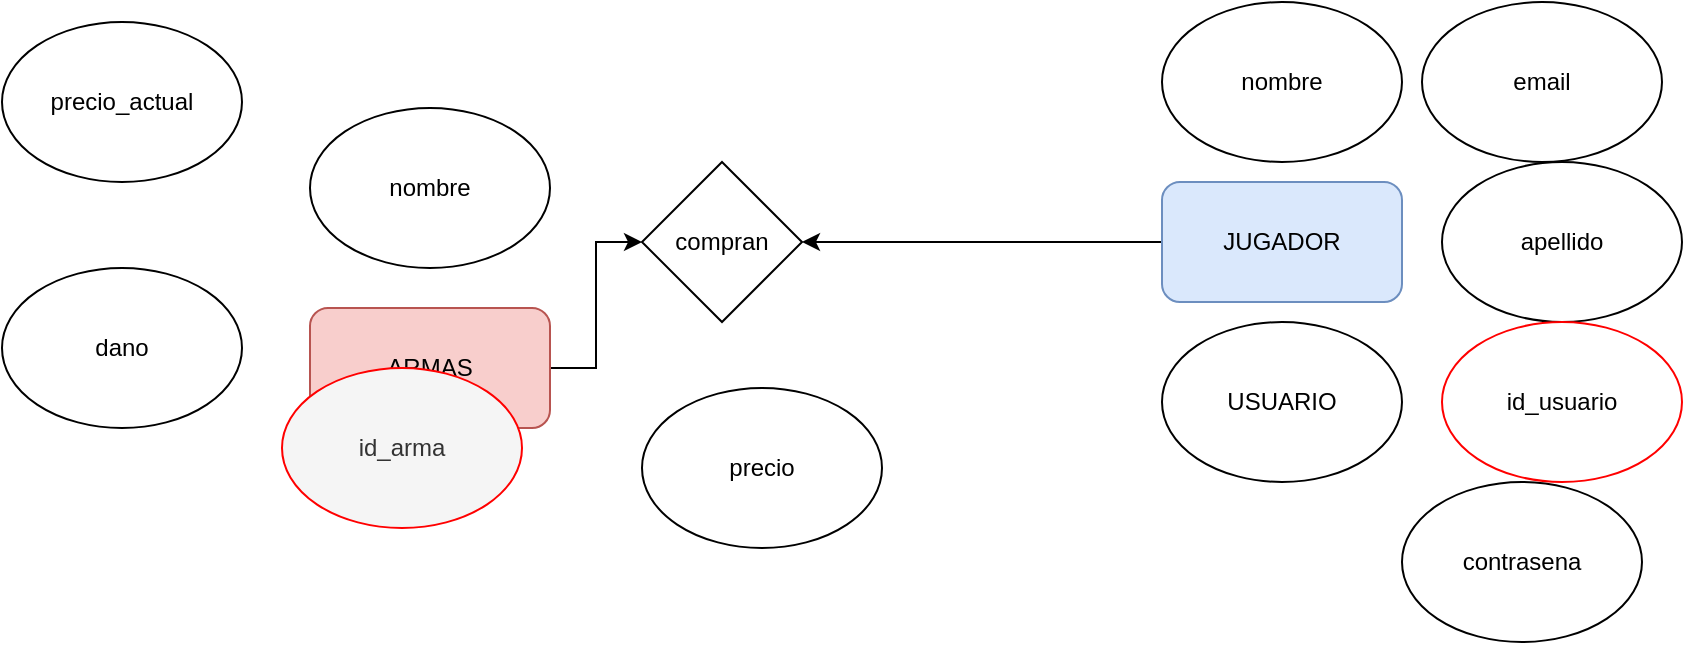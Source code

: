 <mxfile version="20.3.0" type="github">
  <diagram id="dfHTsbwiNK_aHqwab_OH" name="Página-1">
    <mxGraphModel dx="1137" dy="583" grid="1" gridSize="10" guides="1" tooltips="1" connect="1" arrows="1" fold="1" page="1" pageScale="1" pageWidth="827" pageHeight="1169" math="0" shadow="0">
      <root>
        <mxCell id="0" />
        <mxCell id="1" parent="0" />
        <mxCell id="GeFRvRv4xOy4_e1oaPGj-14" value="" style="edgeStyle=orthogonalEdgeStyle;rounded=0;orthogonalLoop=1;jettySize=auto;html=1;" edge="1" parent="1" source="GeFRvRv4xOy4_e1oaPGj-1" target="GeFRvRv4xOy4_e1oaPGj-11">
          <mxGeometry relative="1" as="geometry" />
        </mxCell>
        <mxCell id="GeFRvRv4xOy4_e1oaPGj-1" value="JUGADOR" style="rounded=1;whiteSpace=wrap;html=1;fillColor=#dae8fc;strokeColor=#6c8ebf;" vertex="1" parent="1">
          <mxGeometry x="840" y="247" width="120" height="60" as="geometry" />
        </mxCell>
        <mxCell id="GeFRvRv4xOy4_e1oaPGj-15" value="" style="edgeStyle=orthogonalEdgeStyle;rounded=0;orthogonalLoop=1;jettySize=auto;html=1;" edge="1" parent="1" source="GeFRvRv4xOy4_e1oaPGj-2" target="GeFRvRv4xOy4_e1oaPGj-11">
          <mxGeometry relative="1" as="geometry" />
        </mxCell>
        <mxCell id="GeFRvRv4xOy4_e1oaPGj-2" value="ARMAS" style="rounded=1;whiteSpace=wrap;html=1;fillColor=#f8cecc;strokeColor=#b85450;" vertex="1" parent="1">
          <mxGeometry x="414" y="310" width="120" height="60" as="geometry" />
        </mxCell>
        <mxCell id="GeFRvRv4xOy4_e1oaPGj-3" value="contrasena" style="ellipse;whiteSpace=wrap;html=1;" vertex="1" parent="1">
          <mxGeometry x="960" y="397" width="120" height="80" as="geometry" />
        </mxCell>
        <mxCell id="GeFRvRv4xOy4_e1oaPGj-4" value="email" style="ellipse;whiteSpace=wrap;html=1;" vertex="1" parent="1">
          <mxGeometry x="970" y="157" width="120" height="80" as="geometry" />
        </mxCell>
        <mxCell id="GeFRvRv4xOy4_e1oaPGj-5" value="nombre" style="ellipse;whiteSpace=wrap;html=1;" vertex="1" parent="1">
          <mxGeometry x="840" y="157" width="120" height="80" as="geometry" />
        </mxCell>
        <mxCell id="GeFRvRv4xOy4_e1oaPGj-6" value="apellido" style="ellipse;whiteSpace=wrap;html=1;" vertex="1" parent="1">
          <mxGeometry x="980" y="237" width="120" height="80" as="geometry" />
        </mxCell>
        <mxCell id="GeFRvRv4xOy4_e1oaPGj-7" value="USUARIO" style="ellipse;whiteSpace=wrap;html=1;" vertex="1" parent="1">
          <mxGeometry x="840" y="317" width="120" height="80" as="geometry" />
        </mxCell>
        <mxCell id="GeFRvRv4xOy4_e1oaPGj-8" value="nombre" style="ellipse;whiteSpace=wrap;html=1;" vertex="1" parent="1">
          <mxGeometry x="414" y="210" width="120" height="80" as="geometry" />
        </mxCell>
        <mxCell id="GeFRvRv4xOy4_e1oaPGj-10" value="dano" style="ellipse;whiteSpace=wrap;html=1;" vertex="1" parent="1">
          <mxGeometry x="260" y="290" width="120" height="80" as="geometry" />
        </mxCell>
        <mxCell id="GeFRvRv4xOy4_e1oaPGj-11" value="compran" style="rhombus;whiteSpace=wrap;html=1;" vertex="1" parent="1">
          <mxGeometry x="580" y="237" width="80" height="80" as="geometry" />
        </mxCell>
        <mxCell id="GeFRvRv4xOy4_e1oaPGj-16" value="id_usuario" style="ellipse;whiteSpace=wrap;html=1;strokeColor=#FF0000;" vertex="1" parent="1">
          <mxGeometry x="980" y="317" width="120" height="80" as="geometry" />
        </mxCell>
        <mxCell id="GeFRvRv4xOy4_e1oaPGj-17" value="id_arma" style="ellipse;whiteSpace=wrap;html=1;fillColor=#f5f5f5;fontColor=#333333;strokeColor=#FF0000;" vertex="1" parent="1">
          <mxGeometry x="400" y="340" width="120" height="80" as="geometry" />
        </mxCell>
        <mxCell id="GeFRvRv4xOy4_e1oaPGj-18" value="precio" style="ellipse;whiteSpace=wrap;html=1;" vertex="1" parent="1">
          <mxGeometry x="580" y="350" width="120" height="80" as="geometry" />
        </mxCell>
        <mxCell id="GeFRvRv4xOy4_e1oaPGj-20" value="precio_actual" style="ellipse;whiteSpace=wrap;html=1;" vertex="1" parent="1">
          <mxGeometry x="260" y="167" width="120" height="80" as="geometry" />
        </mxCell>
      </root>
    </mxGraphModel>
  </diagram>
</mxfile>
